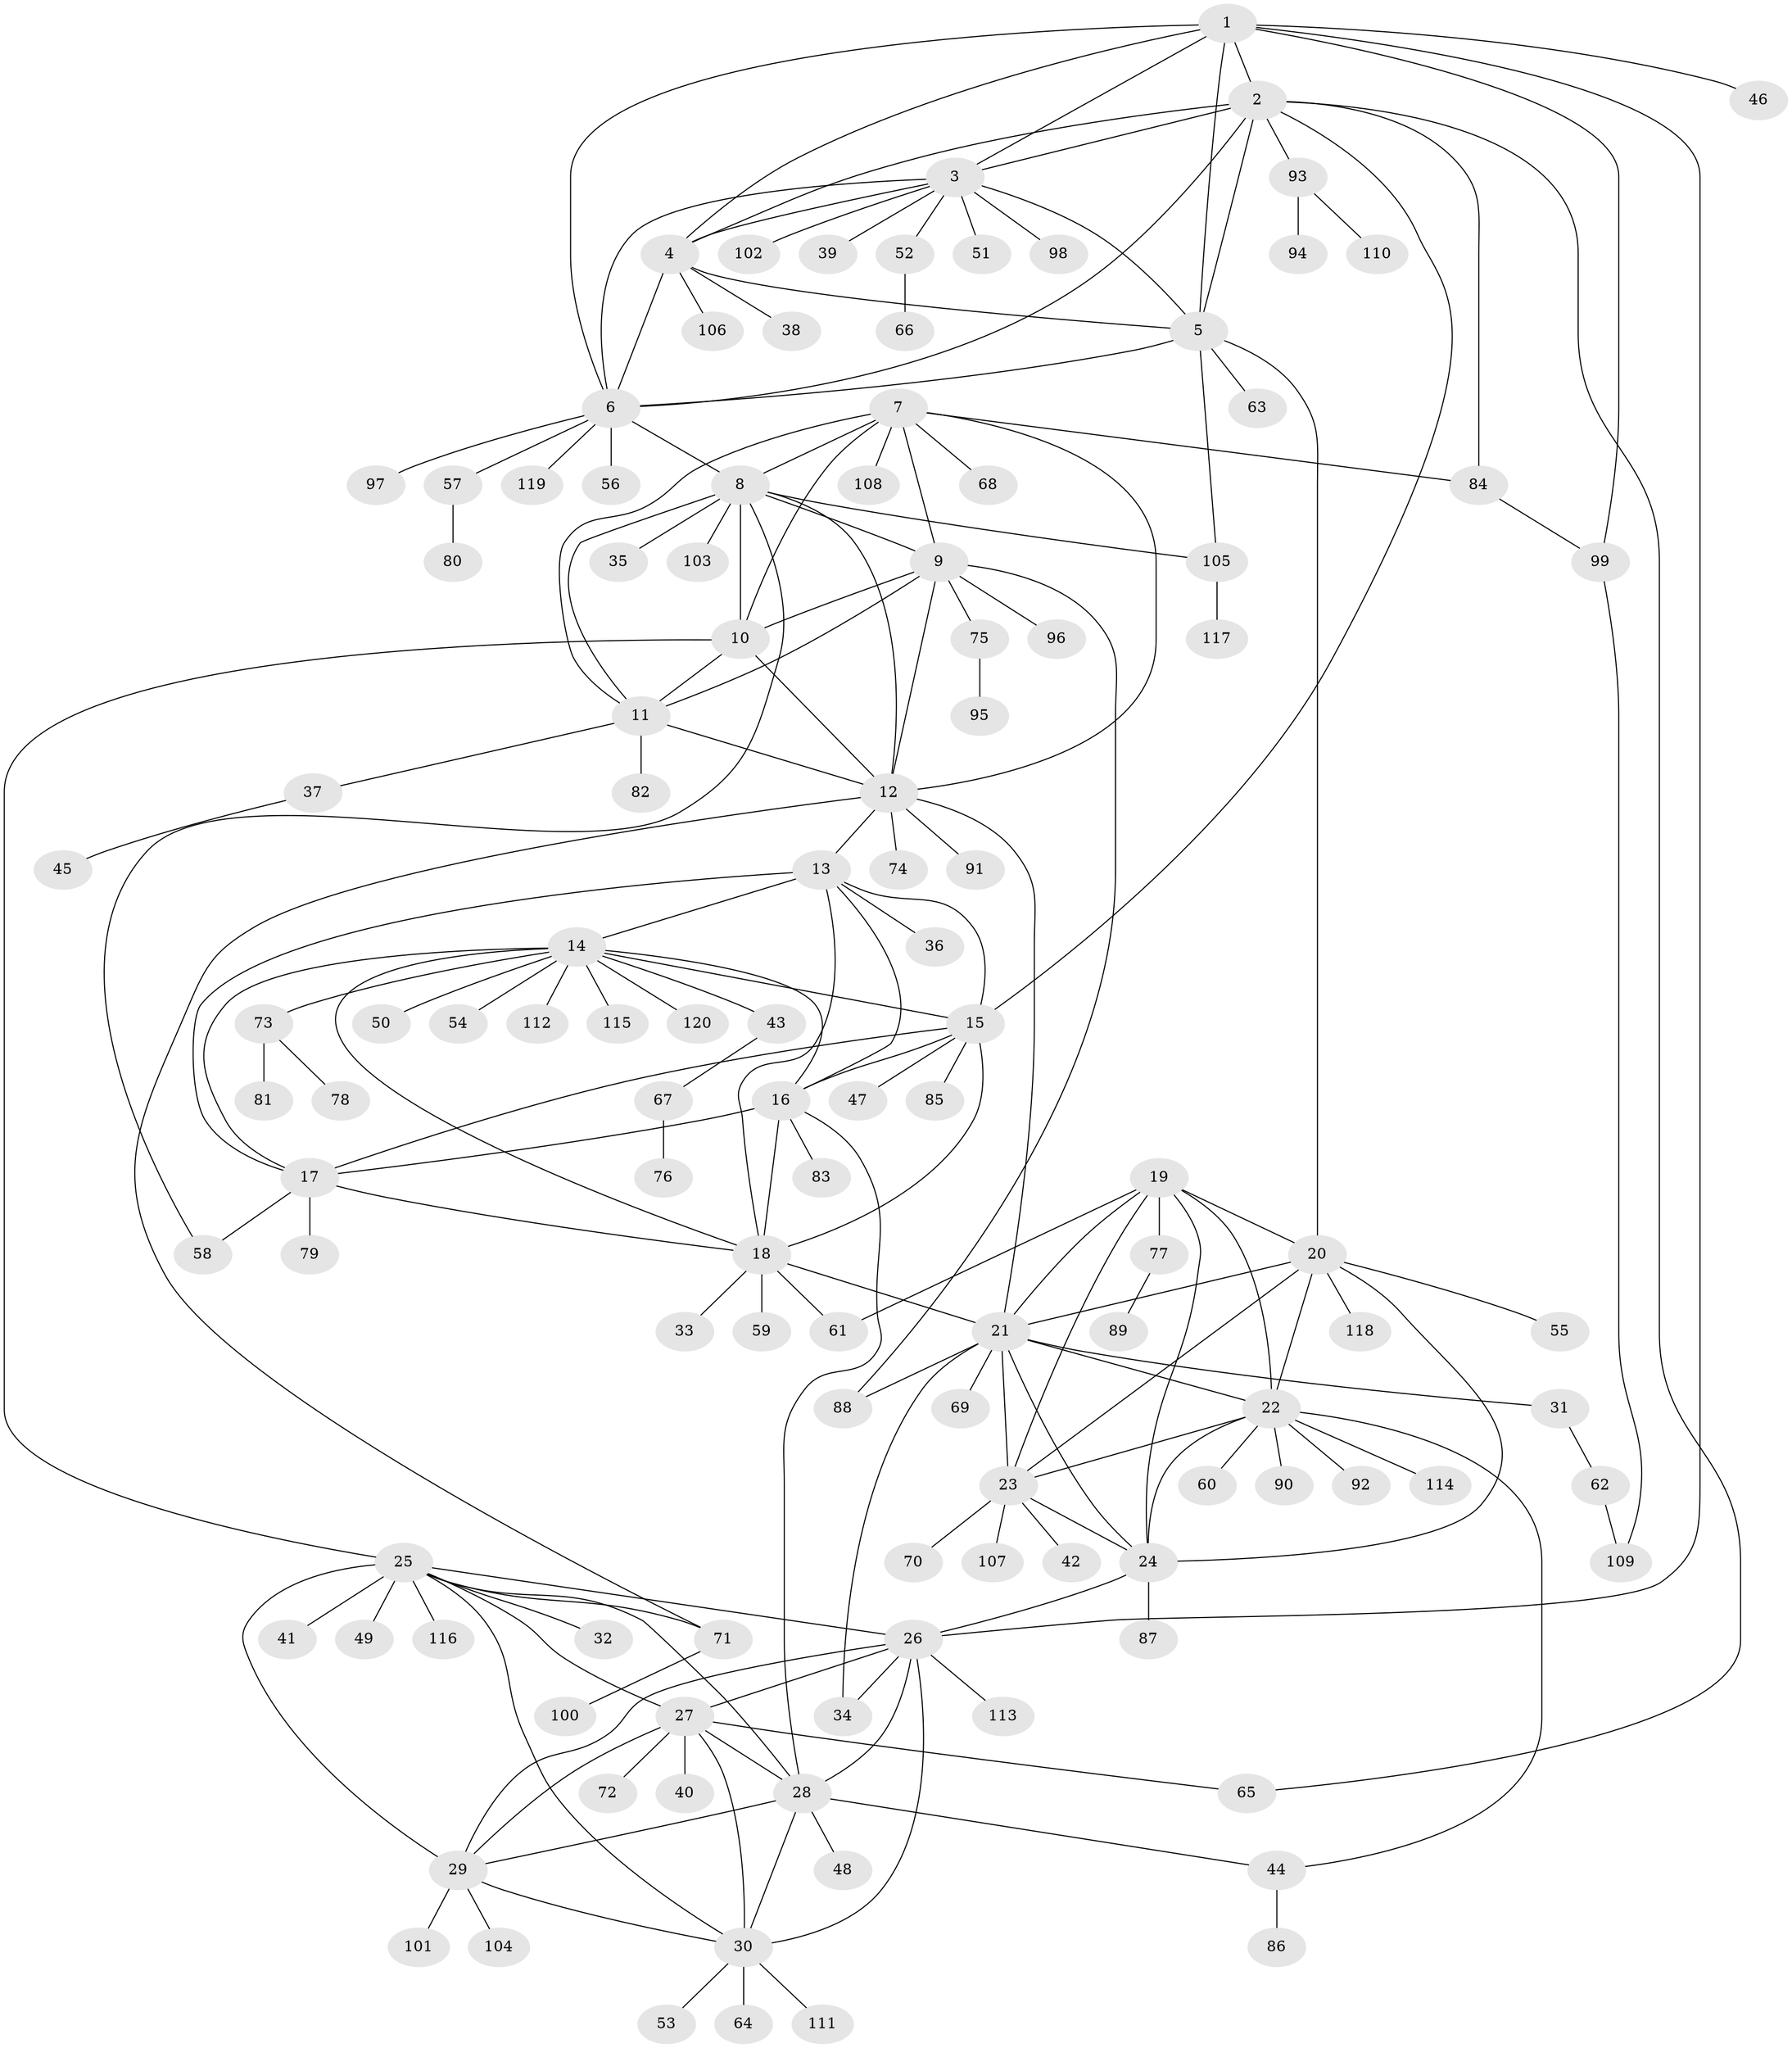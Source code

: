 // coarse degree distribution, {7: 0.08333333333333333, 4: 0.020833333333333332, 2: 0.14583333333333334, 1: 0.5208333333333334, 5: 0.08333333333333333, 9: 0.020833333333333332, 6: 0.0625, 8: 0.0625}
// Generated by graph-tools (version 1.1) at 2025/37/03/04/25 23:37:31]
// undirected, 120 vertices, 186 edges
graph export_dot {
  node [color=gray90,style=filled];
  1;
  2;
  3;
  4;
  5;
  6;
  7;
  8;
  9;
  10;
  11;
  12;
  13;
  14;
  15;
  16;
  17;
  18;
  19;
  20;
  21;
  22;
  23;
  24;
  25;
  26;
  27;
  28;
  29;
  30;
  31;
  32;
  33;
  34;
  35;
  36;
  37;
  38;
  39;
  40;
  41;
  42;
  43;
  44;
  45;
  46;
  47;
  48;
  49;
  50;
  51;
  52;
  53;
  54;
  55;
  56;
  57;
  58;
  59;
  60;
  61;
  62;
  63;
  64;
  65;
  66;
  67;
  68;
  69;
  70;
  71;
  72;
  73;
  74;
  75;
  76;
  77;
  78;
  79;
  80;
  81;
  82;
  83;
  84;
  85;
  86;
  87;
  88;
  89;
  90;
  91;
  92;
  93;
  94;
  95;
  96;
  97;
  98;
  99;
  100;
  101;
  102;
  103;
  104;
  105;
  106;
  107;
  108;
  109;
  110;
  111;
  112;
  113;
  114;
  115;
  116;
  117;
  118;
  119;
  120;
  1 -- 2;
  1 -- 3;
  1 -- 4;
  1 -- 5;
  1 -- 6;
  1 -- 26;
  1 -- 46;
  1 -- 99;
  2 -- 3;
  2 -- 4;
  2 -- 5;
  2 -- 6;
  2 -- 15;
  2 -- 65;
  2 -- 84;
  2 -- 93;
  3 -- 4;
  3 -- 5;
  3 -- 6;
  3 -- 39;
  3 -- 51;
  3 -- 52;
  3 -- 98;
  3 -- 102;
  4 -- 5;
  4 -- 6;
  4 -- 38;
  4 -- 106;
  5 -- 6;
  5 -- 20;
  5 -- 63;
  5 -- 105;
  6 -- 8;
  6 -- 56;
  6 -- 57;
  6 -- 97;
  6 -- 119;
  7 -- 8;
  7 -- 9;
  7 -- 10;
  7 -- 11;
  7 -- 12;
  7 -- 68;
  7 -- 84;
  7 -- 108;
  8 -- 9;
  8 -- 10;
  8 -- 11;
  8 -- 12;
  8 -- 35;
  8 -- 58;
  8 -- 103;
  8 -- 105;
  9 -- 10;
  9 -- 11;
  9 -- 12;
  9 -- 75;
  9 -- 88;
  9 -- 96;
  10 -- 11;
  10 -- 12;
  10 -- 25;
  11 -- 12;
  11 -- 37;
  11 -- 82;
  12 -- 13;
  12 -- 21;
  12 -- 71;
  12 -- 74;
  12 -- 91;
  13 -- 14;
  13 -- 15;
  13 -- 16;
  13 -- 17;
  13 -- 18;
  13 -- 36;
  14 -- 15;
  14 -- 16;
  14 -- 17;
  14 -- 18;
  14 -- 43;
  14 -- 50;
  14 -- 54;
  14 -- 73;
  14 -- 112;
  14 -- 115;
  14 -- 120;
  15 -- 16;
  15 -- 17;
  15 -- 18;
  15 -- 47;
  15 -- 85;
  16 -- 17;
  16 -- 18;
  16 -- 28;
  16 -- 83;
  17 -- 18;
  17 -- 58;
  17 -- 79;
  18 -- 21;
  18 -- 33;
  18 -- 59;
  18 -- 61;
  19 -- 20;
  19 -- 21;
  19 -- 22;
  19 -- 23;
  19 -- 24;
  19 -- 61;
  19 -- 77;
  20 -- 21;
  20 -- 22;
  20 -- 23;
  20 -- 24;
  20 -- 55;
  20 -- 118;
  21 -- 22;
  21 -- 23;
  21 -- 24;
  21 -- 31;
  21 -- 34;
  21 -- 69;
  21 -- 88;
  22 -- 23;
  22 -- 24;
  22 -- 44;
  22 -- 60;
  22 -- 90;
  22 -- 92;
  22 -- 114;
  23 -- 24;
  23 -- 42;
  23 -- 70;
  23 -- 107;
  24 -- 26;
  24 -- 87;
  25 -- 26;
  25 -- 27;
  25 -- 28;
  25 -- 29;
  25 -- 30;
  25 -- 32;
  25 -- 41;
  25 -- 49;
  25 -- 71;
  25 -- 116;
  26 -- 27;
  26 -- 28;
  26 -- 29;
  26 -- 30;
  26 -- 34;
  26 -- 113;
  27 -- 28;
  27 -- 29;
  27 -- 30;
  27 -- 40;
  27 -- 65;
  27 -- 72;
  28 -- 29;
  28 -- 30;
  28 -- 44;
  28 -- 48;
  29 -- 30;
  29 -- 101;
  29 -- 104;
  30 -- 53;
  30 -- 64;
  30 -- 111;
  31 -- 62;
  37 -- 45;
  43 -- 67;
  44 -- 86;
  52 -- 66;
  57 -- 80;
  62 -- 109;
  67 -- 76;
  71 -- 100;
  73 -- 78;
  73 -- 81;
  75 -- 95;
  77 -- 89;
  84 -- 99;
  93 -- 94;
  93 -- 110;
  99 -- 109;
  105 -- 117;
}
